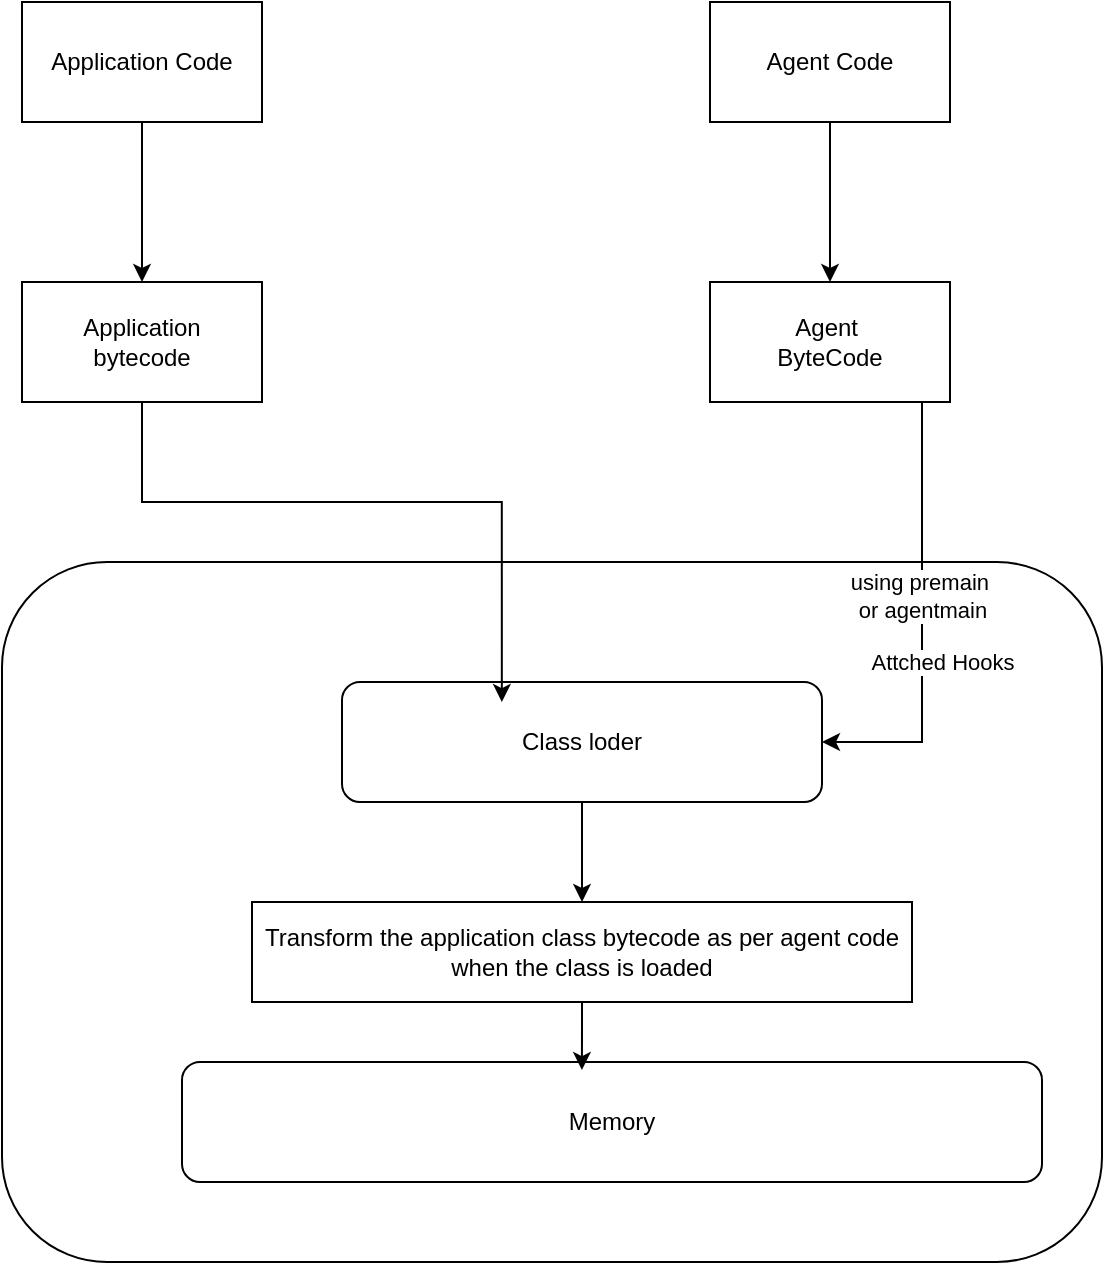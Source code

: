 <mxfile version="24.7.5">
  <diagram name="Page-1" id="wGs4HNNn2MdFXB_SYJhk">
    <mxGraphModel dx="1242" dy="804" grid="1" gridSize="10" guides="1" tooltips="1" connect="1" arrows="1" fold="1" page="1" pageScale="1" pageWidth="827" pageHeight="1169" math="0" shadow="0">
      <root>
        <mxCell id="0" />
        <mxCell id="1" parent="0" />
        <mxCell id="ZxzuTReBPEa-u-37HCeS-5" value="" style="rounded=1;whiteSpace=wrap;html=1;" vertex="1" parent="1">
          <mxGeometry x="70" y="400" width="550" height="350" as="geometry" />
        </mxCell>
        <mxCell id="ZxzuTReBPEa-u-37HCeS-11" style="edgeStyle=orthogonalEdgeStyle;rounded=0;orthogonalLoop=1;jettySize=auto;html=1;entryX=0.5;entryY=0;entryDx=0;entryDy=0;" edge="1" parent="1" source="ZxzuTReBPEa-u-37HCeS-1" target="ZxzuTReBPEa-u-37HCeS-2">
          <mxGeometry relative="1" as="geometry" />
        </mxCell>
        <mxCell id="ZxzuTReBPEa-u-37HCeS-1" value="Application Code" style="rounded=0;whiteSpace=wrap;html=1;" vertex="1" parent="1">
          <mxGeometry x="80" y="120" width="120" height="60" as="geometry" />
        </mxCell>
        <mxCell id="ZxzuTReBPEa-u-37HCeS-2" value="Application&lt;div&gt;bytecode&lt;/div&gt;" style="rounded=0;whiteSpace=wrap;html=1;" vertex="1" parent="1">
          <mxGeometry x="80" y="260" width="120" height="60" as="geometry" />
        </mxCell>
        <mxCell id="ZxzuTReBPEa-u-37HCeS-13" style="edgeStyle=orthogonalEdgeStyle;rounded=0;orthogonalLoop=1;jettySize=auto;html=1;entryX=0.5;entryY=0;entryDx=0;entryDy=0;" edge="1" parent="1" source="ZxzuTReBPEa-u-37HCeS-3" target="ZxzuTReBPEa-u-37HCeS-4">
          <mxGeometry relative="1" as="geometry" />
        </mxCell>
        <mxCell id="ZxzuTReBPEa-u-37HCeS-3" value="Agent Code" style="rounded=0;whiteSpace=wrap;html=1;" vertex="1" parent="1">
          <mxGeometry x="424" y="120" width="120" height="60" as="geometry" />
        </mxCell>
        <mxCell id="ZxzuTReBPEa-u-37HCeS-14" style="edgeStyle=orthogonalEdgeStyle;rounded=0;orthogonalLoop=1;jettySize=auto;html=1;" edge="1" parent="1" source="ZxzuTReBPEa-u-37HCeS-4" target="ZxzuTReBPEa-u-37HCeS-6">
          <mxGeometry relative="1" as="geometry">
            <Array as="points">
              <mxPoint x="530" y="490" />
            </Array>
          </mxGeometry>
        </mxCell>
        <mxCell id="ZxzuTReBPEa-u-37HCeS-15" value="Attched Hooks" style="edgeLabel;html=1;align=center;verticalAlign=middle;resizable=0;points=[];" vertex="1" connectable="0" parent="ZxzuTReBPEa-u-37HCeS-14">
          <mxGeometry x="0.009" y="-1" relative="1" as="geometry">
            <mxPoint x="11" y="19" as="offset" />
          </mxGeometry>
        </mxCell>
        <mxCell id="ZxzuTReBPEa-u-37HCeS-16" value="using premain&amp;nbsp;&lt;div&gt;or agentmain&lt;/div&gt;" style="edgeLabel;html=1;align=center;verticalAlign=middle;resizable=0;points=[];" vertex="1" connectable="0" parent="ZxzuTReBPEa-u-37HCeS-14">
          <mxGeometry x="-0.118" relative="1" as="geometry">
            <mxPoint as="offset" />
          </mxGeometry>
        </mxCell>
        <mxCell id="ZxzuTReBPEa-u-37HCeS-4" value="Agent&amp;nbsp;&lt;div&gt;ByteCode&lt;/div&gt;" style="rounded=0;whiteSpace=wrap;html=1;" vertex="1" parent="1">
          <mxGeometry x="424" y="260" width="120" height="60" as="geometry" />
        </mxCell>
        <mxCell id="ZxzuTReBPEa-u-37HCeS-9" style="edgeStyle=orthogonalEdgeStyle;rounded=0;orthogonalLoop=1;jettySize=auto;html=1;" edge="1" parent="1" source="ZxzuTReBPEa-u-37HCeS-6" target="ZxzuTReBPEa-u-37HCeS-7">
          <mxGeometry relative="1" as="geometry" />
        </mxCell>
        <mxCell id="ZxzuTReBPEa-u-37HCeS-6" value="Class loder" style="rounded=1;whiteSpace=wrap;html=1;" vertex="1" parent="1">
          <mxGeometry x="240" y="460" width="240" height="60" as="geometry" />
        </mxCell>
        <mxCell id="ZxzuTReBPEa-u-37HCeS-7" value="Transform the application class bytecode as per agent code&lt;div&gt;when the class is loaded&lt;/div&gt;" style="rounded=0;whiteSpace=wrap;html=1;" vertex="1" parent="1">
          <mxGeometry x="195" y="570" width="330" height="50" as="geometry" />
        </mxCell>
        <mxCell id="ZxzuTReBPEa-u-37HCeS-8" value="Memory" style="rounded=1;whiteSpace=wrap;html=1;" vertex="1" parent="1">
          <mxGeometry x="160" y="650" width="430" height="60" as="geometry" />
        </mxCell>
        <mxCell id="ZxzuTReBPEa-u-37HCeS-10" style="edgeStyle=orthogonalEdgeStyle;rounded=0;orthogonalLoop=1;jettySize=auto;html=1;entryX=0.465;entryY=0.067;entryDx=0;entryDy=0;entryPerimeter=0;" edge="1" parent="1" source="ZxzuTReBPEa-u-37HCeS-7" target="ZxzuTReBPEa-u-37HCeS-8">
          <mxGeometry relative="1" as="geometry" />
        </mxCell>
        <mxCell id="ZxzuTReBPEa-u-37HCeS-12" style="edgeStyle=orthogonalEdgeStyle;rounded=0;orthogonalLoop=1;jettySize=auto;html=1;entryX=0.333;entryY=0.167;entryDx=0;entryDy=0;entryPerimeter=0;" edge="1" parent="1" source="ZxzuTReBPEa-u-37HCeS-2" target="ZxzuTReBPEa-u-37HCeS-6">
          <mxGeometry relative="1" as="geometry">
            <Array as="points">
              <mxPoint x="140" y="370" />
              <mxPoint x="320" y="370" />
            </Array>
          </mxGeometry>
        </mxCell>
      </root>
    </mxGraphModel>
  </diagram>
</mxfile>
